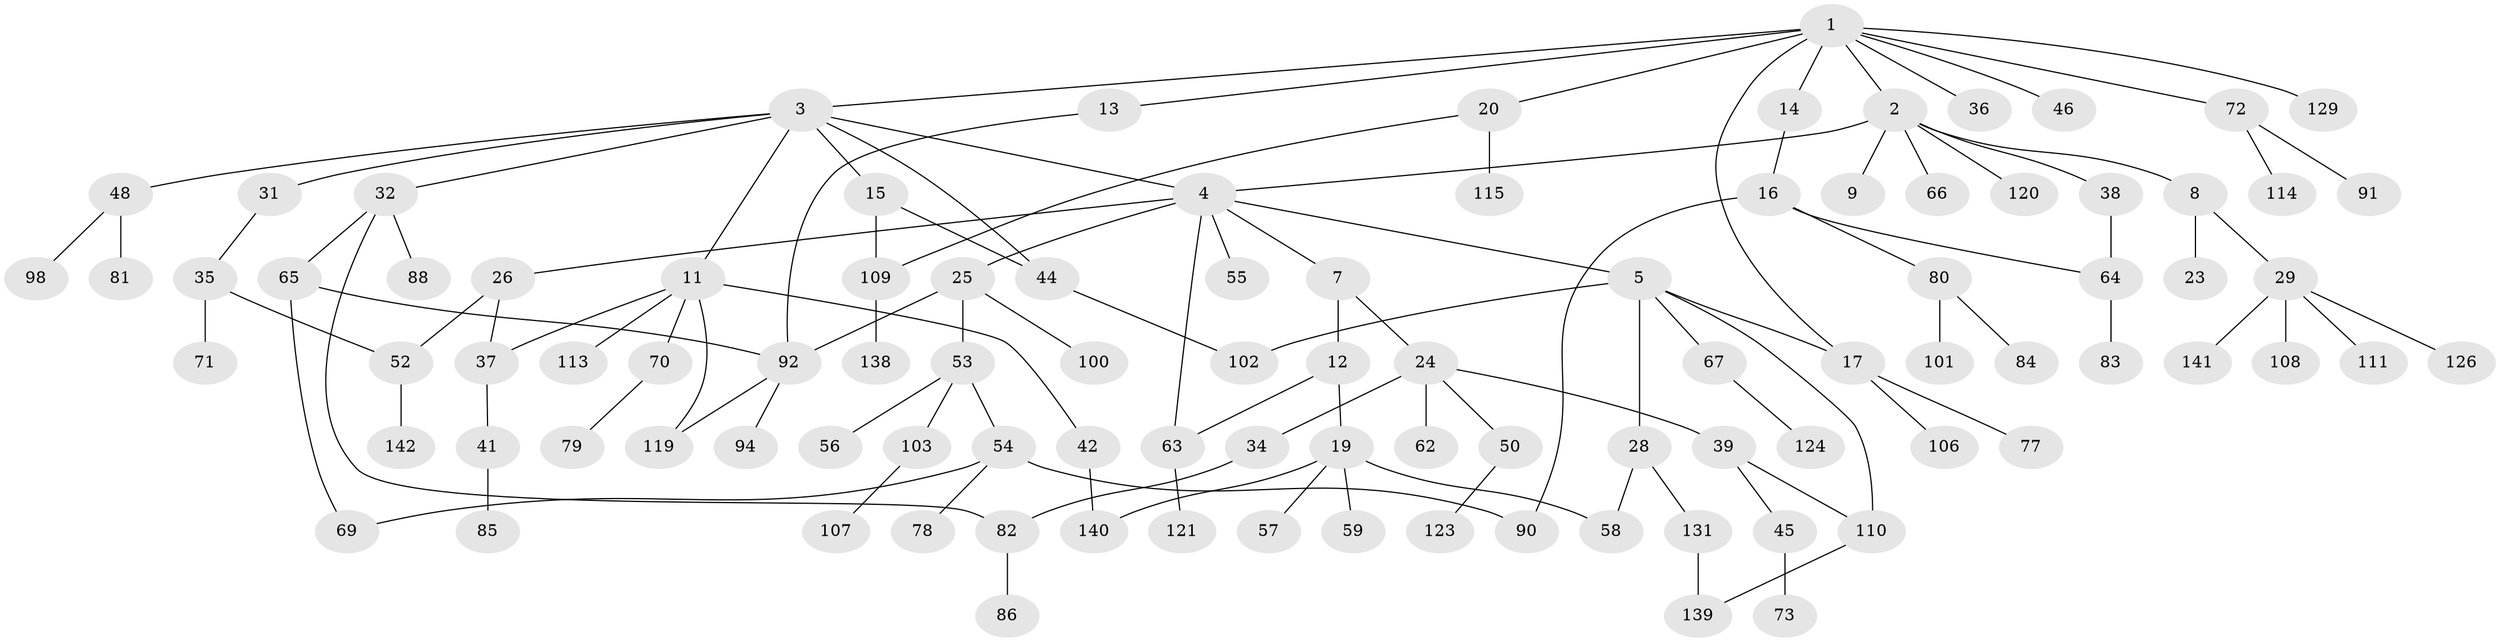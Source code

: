 // Generated by graph-tools (version 1.1) at 2025/51/02/27/25 19:51:36]
// undirected, 99 vertices, 117 edges
graph export_dot {
graph [start="1"]
  node [color=gray90,style=filled];
  1 [super="+61"];
  2 [super="+6"];
  3 [super="+30"];
  4 [super="+21"];
  5 [super="+22"];
  7;
  8 [super="+10"];
  9 [super="+89"];
  11 [super="+33"];
  12 [super="+18"];
  13 [super="+75"];
  14;
  15;
  16 [super="+40"];
  17 [super="+27"];
  19 [super="+43"];
  20;
  23 [super="+132"];
  24;
  25;
  26;
  28 [super="+97"];
  29 [super="+74"];
  31 [super="+68"];
  32 [super="+47"];
  34 [super="+116"];
  35;
  36;
  37;
  38 [super="+60"];
  39;
  41 [super="+93"];
  42 [super="+99"];
  44 [super="+137"];
  45 [super="+133"];
  46;
  48 [super="+49"];
  50 [super="+51"];
  52 [super="+130"];
  53 [super="+122"];
  54 [super="+96"];
  55;
  56;
  57;
  58;
  59 [super="+125"];
  62;
  63 [super="+105"];
  64 [super="+136"];
  65 [super="+104"];
  66;
  67;
  69;
  70;
  71 [super="+112"];
  72 [super="+76"];
  73;
  77;
  78;
  79;
  80 [super="+87"];
  81 [super="+127"];
  82 [super="+95"];
  83;
  84;
  85;
  86;
  88;
  90;
  91;
  92 [super="+118"];
  94;
  98 [super="+128"];
  100;
  101;
  102;
  103;
  106;
  107;
  108;
  109 [super="+117"];
  110;
  111 [super="+135"];
  113;
  114;
  115;
  119 [super="+134"];
  120;
  121;
  123;
  124;
  126;
  129;
  131;
  138;
  139;
  140;
  141;
  142;
  1 -- 2;
  1 -- 3;
  1 -- 13;
  1 -- 14;
  1 -- 17;
  1 -- 20;
  1 -- 36;
  1 -- 46;
  1 -- 72;
  1 -- 129;
  2 -- 4;
  2 -- 8;
  2 -- 9;
  2 -- 38;
  2 -- 120;
  2 -- 66 [weight=2];
  3 -- 11;
  3 -- 15;
  3 -- 48;
  3 -- 32;
  3 -- 4;
  3 -- 31;
  3 -- 44;
  4 -- 5;
  4 -- 7;
  4 -- 25;
  4 -- 26;
  4 -- 55;
  4 -- 63;
  5 -- 67;
  5 -- 102;
  5 -- 28;
  5 -- 110;
  5 -- 17;
  7 -- 12;
  7 -- 24;
  8 -- 23;
  8 -- 29;
  11 -- 42;
  11 -- 70;
  11 -- 113;
  11 -- 37;
  11 -- 119;
  12 -- 63;
  12 -- 19;
  13 -- 92;
  14 -- 16;
  15 -- 44;
  15 -- 109;
  16 -- 80;
  16 -- 90;
  16 -- 64;
  17 -- 77;
  17 -- 106;
  19 -- 57;
  19 -- 58;
  19 -- 59;
  19 -- 140;
  20 -- 115;
  20 -- 109;
  24 -- 34;
  24 -- 39;
  24 -- 50;
  24 -- 62;
  25 -- 53;
  25 -- 92;
  25 -- 100;
  26 -- 37;
  26 -- 52;
  28 -- 58;
  28 -- 131;
  29 -- 108;
  29 -- 126;
  29 -- 141;
  29 -- 111;
  31 -- 35;
  32 -- 65;
  32 -- 88;
  32 -- 82;
  34 -- 82;
  35 -- 71;
  35 -- 52;
  37 -- 41;
  38 -- 64;
  39 -- 45;
  39 -- 110;
  41 -- 85;
  42 -- 140;
  44 -- 102;
  45 -- 73;
  48 -- 81;
  48 -- 98;
  50 -- 123;
  52 -- 142;
  53 -- 54;
  53 -- 56;
  53 -- 103;
  54 -- 69;
  54 -- 78;
  54 -- 90;
  63 -- 121;
  64 -- 83 [weight=2];
  65 -- 92;
  65 -- 69;
  67 -- 124;
  70 -- 79;
  72 -- 114;
  72 -- 91;
  80 -- 84;
  80 -- 101;
  82 -- 86;
  92 -- 94;
  92 -- 119;
  103 -- 107;
  109 -- 138;
  110 -- 139;
  131 -- 139;
}
